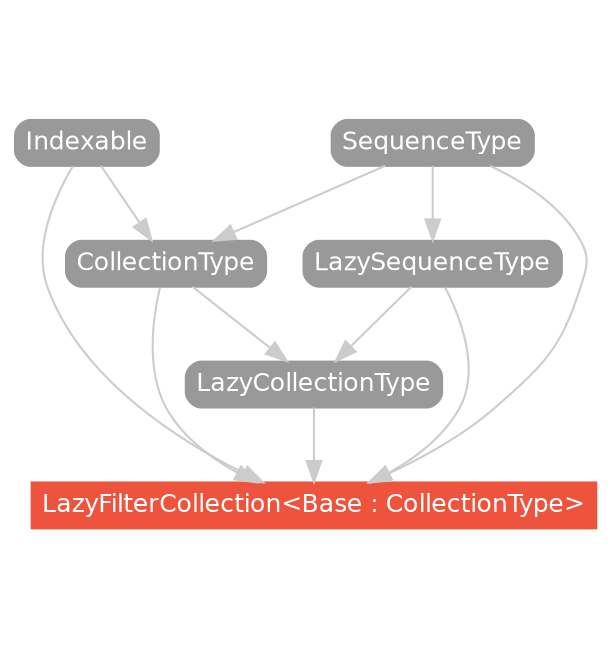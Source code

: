 strict digraph "LazyFilterCollection<Base : CollectionType> - Type Hierarchy - SwiftDoc.org" {
    pad="0.1,0.8"
    node [shape=box, style="filled,rounded", color="#999999", fillcolor="#999999", fontcolor=white, fontname=Helvetica, fontnames="Helvetica,sansserif", fontsize=12, margin="0.07,0.05", height="0.3"]
    edge [color="#cccccc"]
    "CollectionType" [URL="/protocol/CollectionType/"]
    "Indexable" [URL="/protocol/Indexable/"]
    "LazyCollectionType" [URL="/protocol/LazyCollectionType/"]
    "LazyFilterCollection<Base : CollectionType>" [URL="/type/LazyFilterCollection/", style="filled", fillcolor="#ee543d", color="#ee543d"]
    "LazySequenceType" [URL="/protocol/LazySequenceType/"]
    "SequenceType" [URL="/protocol/SequenceType/"]    "LazyCollectionType" -> "LazyFilterCollection<Base : CollectionType>"
    "CollectionType" -> "LazyFilterCollection<Base : CollectionType>"
    "Indexable" -> "LazyFilterCollection<Base : CollectionType>"
    "SequenceType" -> "LazyFilterCollection<Base : CollectionType>"
    "LazySequenceType" -> "LazyFilterCollection<Base : CollectionType>"
    "CollectionType" -> "LazyCollectionType"
    "LazySequenceType" -> "LazyCollectionType"
    "Indexable" -> "CollectionType"
    "SequenceType" -> "CollectionType"
    "SequenceType" -> "LazySequenceType"
    "Indexable" -> "CollectionType"
    "SequenceType" -> "CollectionType"
    "SequenceType" -> "LazySequenceType"
    subgraph Types {
        rank = max; "LazyFilterCollection<Base : CollectionType>";
    }
}